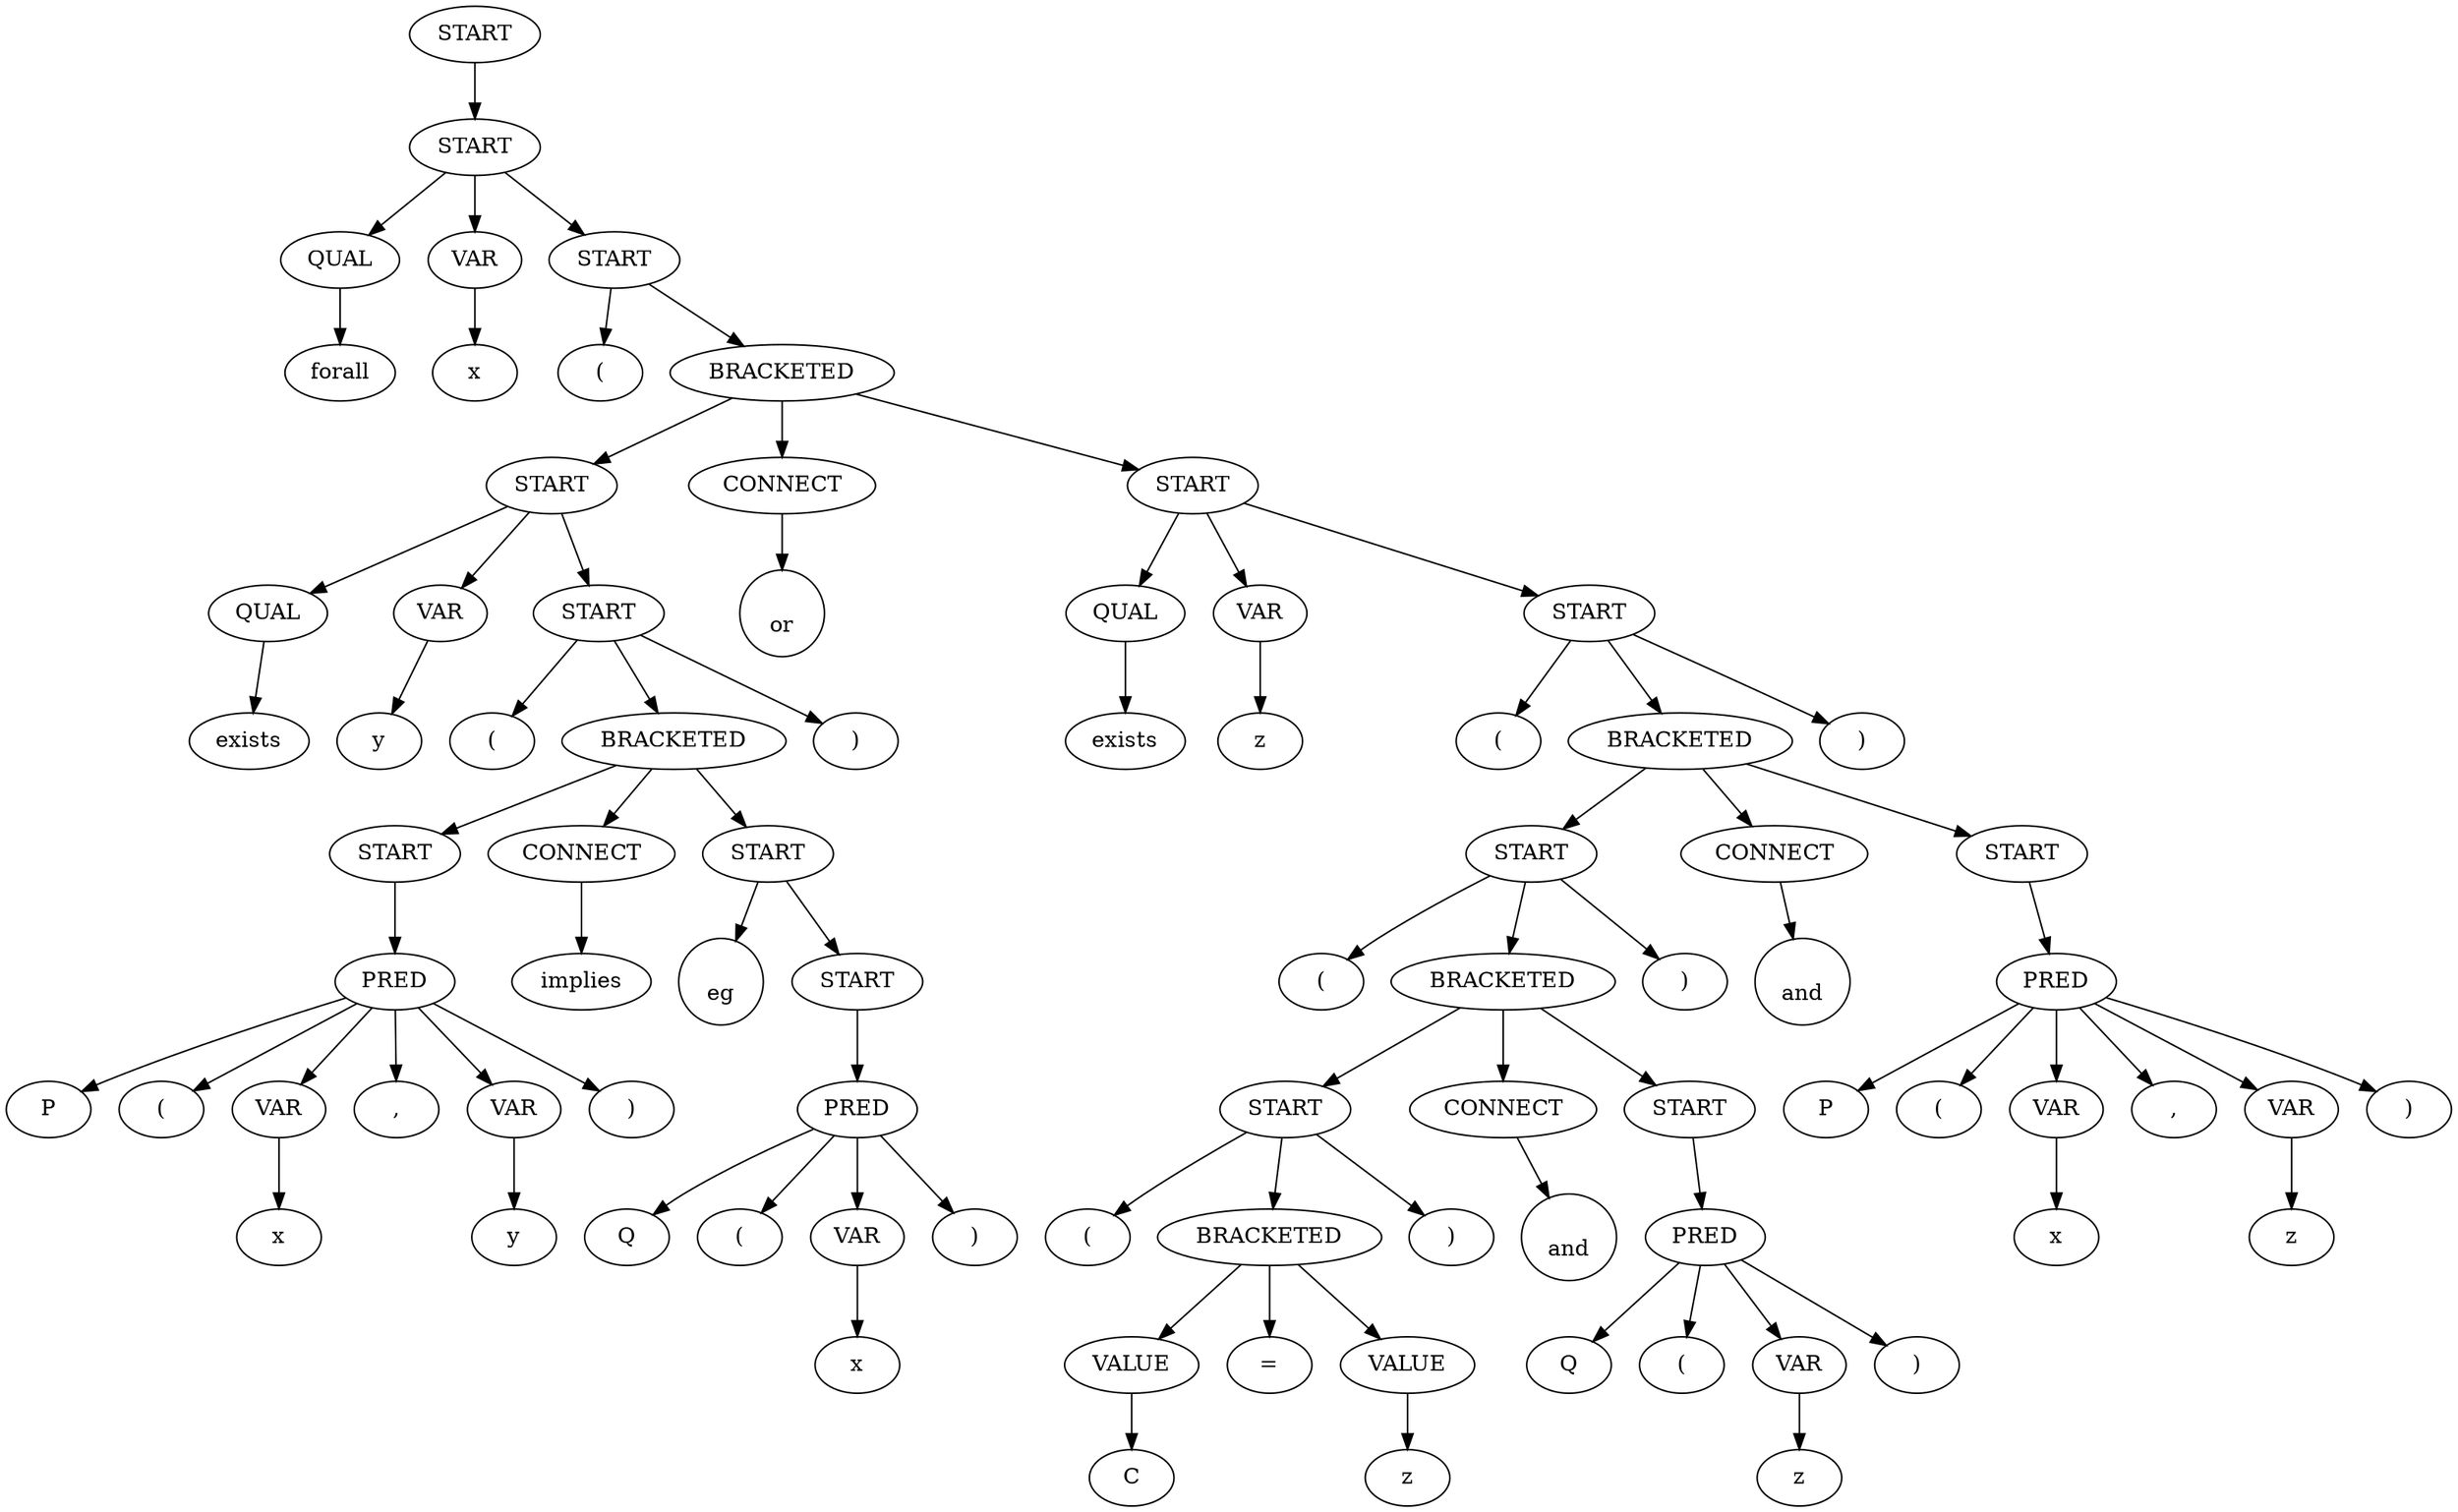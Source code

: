 digraph tree {
    "0x245e5870d00" [label="START"];
    "0x245e56d2910" [label="START"];
    "0x245e5db3bb0" [label="QUAL"];
    "0x245e5db3b50" [label="\forall"];
    "0x245e5db3c10" [label="VAR"];
    "0x245e5db3c40" [label="x"];
    "0x245e5db3be0" [label="START"];
    "0x245e5db3c70" [label="("];
    "0x245e5db3ca0" [label="BRACKETED"];
    "0x245e5db3cd0" [label="START"];
    "0x245e5db3d00" [label="QUAL"];
    "0x245e5db3d30" [label="\exists"];
    "0x245e5db3d60" [label="VAR"];
    "0x245e5db3d90" [label="y"];
    "0x245e5db3dc0" [label="START"];
    "0x245e5db3df0" [label="("];
    "0x245e5db3e20" [label="BRACKETED"];
    "0x245e5db3e50" [label="START"];
    "0x245e5db3e80" [label="PRED"];
    "0x245e5db3eb0" [label="P"];
    "0x245e5db3ee0" [label="("];
    "0x245e5db3f10" [label="VAR"];
    "0x245e5db3f40" [label="x"];
    "0x245e5db3f70" [label=","];
    "0x245e5db3fa0" [label="VAR"];
    "0x245e5db3fd0" [label="y"];
    "0x245e5dcc040" [label=")"];
    "0x245e5dcc070" [label="CONNECT"];
    "0x245e5dcc0a0" [label="\implies"];
    "0x245e5dcc0d0" [label="START"];
    "0x245e5dcc100" [label="\neg"];
    "0x245e5dcc130" [label="START"];
    "0x245e5dcc160" [label="PRED"];
    "0x245e5dcc190" [label="Q"];
    "0x245e5dcc1c0" [label="("];
    "0x245e5dcc1f0" [label="VAR"];
    "0x245e5dcc220" [label="x"];
    "0x245e5dcc250" [label=")"];
    "0x245e5dcc280" [label=")"];
    "0x245e5dcc2b0" [label="CONNECT"];
    "0x245e5dcc2e0" [label="\lor"];
    "0x245e5dcc340" [label="START"];
    "0x245e5dcc370" [label="QUAL"];
    "0x245e5dcc3a0" [label="\exists"];
    "0x245e5dcc3d0" [label="VAR"];
    "0x245e5dcc400" [label="z"];
    "0x245e5dcc430" [label="START"];
    "0x245e5dcc460" [label="("];
    "0x245e5dcc490" [label="BRACKETED"];
    "0x245e5dcc310" [label="START"];
    "0x245e5dcc4c0" [label="("];
    "0x245e5dcc4f0" [label="BRACKETED"];
    "0x245e5dcc520" [label="START"];
    "0x245e5dcc550" [label="("];
    "0x245e5dcc580" [label="BRACKETED"];
    "0x245e5dcc5b0" [label="VALUE"];
    "0x245e5dcc5e0" [label="C"];
    "0x245e5dcc610" [label="="];
    "0x245e5dcc640" [label="VALUE"];
    "0x245e5dcc670" [label="z"];
    "0x245e5dcc6a0" [label=")"];
    "0x245e5dcc6d0" [label="CONNECT"];
    "0x245e5dcc700" [label="\land"];
    "0x245e5dcc730" [label="START"];
    "0x245e5dcc760" [label="PRED"];
    "0x245e5dcc790" [label="Q"];
    "0x245e5dcc7c0" [label="("];
    "0x245e5dcc7f0" [label="VAR"];
    "0x245e5dcc820" [label="z"];
    "0x245e5dcc850" [label=")"];
    "0x245e5dcc880" [label=")"];
    "0x245e5dcc8b0" [label="CONNECT"];
    "0x245e5dcc8e0" [label="\land"];
    "0x245e5dcc940" [label="START"];
    "0x245e5dcc970" [label="PRED"];
    "0x245e5dcc9a0" [label="P"];
    "0x245e5dcc910" [label="("];
    "0x245e5dcc9d0" [label="VAR"];
    "0x245e5dcca00" [label="x"];
    "0x245e5dcca30" [label=","];
    "0x245e5dcca60" [label="VAR"];
    "0x245e5dcca90" [label="z"];
    "0x245e5dccac0" [label=")"];
    "0x245e5dccb20" [label=")"];
    "0x245e5870d00" -> "0x245e56d2910";
    "0x245e56d2910" -> "0x245e5db3bb0";
    "0x245e56d2910" -> "0x245e5db3c10";
    "0x245e56d2910" -> "0x245e5db3be0";
    "0x245e5db3bb0" -> "0x245e5db3b50";
    "0x245e5db3c10" -> "0x245e5db3c40";
    "0x245e5db3be0" -> "0x245e5db3c70";
    "0x245e5db3be0" -> "0x245e5db3ca0";
    "0x245e5db3ca0" -> "0x245e5db3cd0";
    "0x245e5db3ca0" -> "0x245e5dcc2b0";
    "0x245e5db3ca0" -> "0x245e5dcc340";
    "0x245e5db3cd0" -> "0x245e5db3d00";
    "0x245e5db3cd0" -> "0x245e5db3d60";
    "0x245e5db3cd0" -> "0x245e5db3dc0";
    "0x245e5db3d00" -> "0x245e5db3d30";
    "0x245e5db3d60" -> "0x245e5db3d90";
    "0x245e5db3dc0" -> "0x245e5db3df0";
    "0x245e5db3dc0" -> "0x245e5db3e20";
    "0x245e5db3dc0" -> "0x245e5dcc280";
    "0x245e5db3e20" -> "0x245e5db3e50";
    "0x245e5db3e20" -> "0x245e5dcc070";
    "0x245e5db3e20" -> "0x245e5dcc0d0";
    "0x245e5db3e50" -> "0x245e5db3e80";
    "0x245e5db3e80" -> "0x245e5db3eb0";
    "0x245e5db3e80" -> "0x245e5db3ee0";
    "0x245e5db3e80" -> "0x245e5db3f10";
    "0x245e5db3e80" -> "0x245e5db3f70";
    "0x245e5db3e80" -> "0x245e5db3fa0";
    "0x245e5db3e80" -> "0x245e5dcc040";
    "0x245e5db3f10" -> "0x245e5db3f40";
    "0x245e5db3fa0" -> "0x245e5db3fd0";
    "0x245e5dcc070" -> "0x245e5dcc0a0";
    "0x245e5dcc0d0" -> "0x245e5dcc100";
    "0x245e5dcc0d0" -> "0x245e5dcc130";
    "0x245e5dcc130" -> "0x245e5dcc160";
    "0x245e5dcc160" -> "0x245e5dcc190";
    "0x245e5dcc160" -> "0x245e5dcc1c0";
    "0x245e5dcc160" -> "0x245e5dcc1f0";
    "0x245e5dcc160" -> "0x245e5dcc250";
    "0x245e5dcc1f0" -> "0x245e5dcc220";
    "0x245e5dcc2b0" -> "0x245e5dcc2e0";
    "0x245e5dcc340" -> "0x245e5dcc370";
    "0x245e5dcc340" -> "0x245e5dcc3d0";
    "0x245e5dcc340" -> "0x245e5dcc430";
    "0x245e5dcc370" -> "0x245e5dcc3a0";
    "0x245e5dcc3d0" -> "0x245e5dcc400";
    "0x245e5dcc430" -> "0x245e5dcc460";
    "0x245e5dcc430" -> "0x245e5dcc490";
    "0x245e5dcc430" -> "0x245e5dccb20";
    "0x245e5dcc490" -> "0x245e5dcc310";
    "0x245e5dcc490" -> "0x245e5dcc8b0";
    "0x245e5dcc490" -> "0x245e5dcc940";
    "0x245e5dcc310" -> "0x245e5dcc4c0";
    "0x245e5dcc310" -> "0x245e5dcc4f0";
    "0x245e5dcc310" -> "0x245e5dcc880";
    "0x245e5dcc4f0" -> "0x245e5dcc520";
    "0x245e5dcc4f0" -> "0x245e5dcc6d0";
    "0x245e5dcc4f0" -> "0x245e5dcc730";
    "0x245e5dcc520" -> "0x245e5dcc550";
    "0x245e5dcc520" -> "0x245e5dcc580";
    "0x245e5dcc520" -> "0x245e5dcc6a0";
    "0x245e5dcc580" -> "0x245e5dcc5b0";
    "0x245e5dcc580" -> "0x245e5dcc610";
    "0x245e5dcc580" -> "0x245e5dcc640";
    "0x245e5dcc5b0" -> "0x245e5dcc5e0";
    "0x245e5dcc640" -> "0x245e5dcc670";
    "0x245e5dcc6d0" -> "0x245e5dcc700";
    "0x245e5dcc730" -> "0x245e5dcc760";
    "0x245e5dcc760" -> "0x245e5dcc790";
    "0x245e5dcc760" -> "0x245e5dcc7c0";
    "0x245e5dcc760" -> "0x245e5dcc7f0";
    "0x245e5dcc760" -> "0x245e5dcc850";
    "0x245e5dcc7f0" -> "0x245e5dcc820";
    "0x245e5dcc8b0" -> "0x245e5dcc8e0";
    "0x245e5dcc940" -> "0x245e5dcc970";
    "0x245e5dcc970" -> "0x245e5dcc9a0";
    "0x245e5dcc970" -> "0x245e5dcc910";
    "0x245e5dcc970" -> "0x245e5dcc9d0";
    "0x245e5dcc970" -> "0x245e5dcca30";
    "0x245e5dcc970" -> "0x245e5dcca60";
    "0x245e5dcc970" -> "0x245e5dccac0";
    "0x245e5dcc9d0" -> "0x245e5dcca00";
    "0x245e5dcca60" -> "0x245e5dcca90";
}
